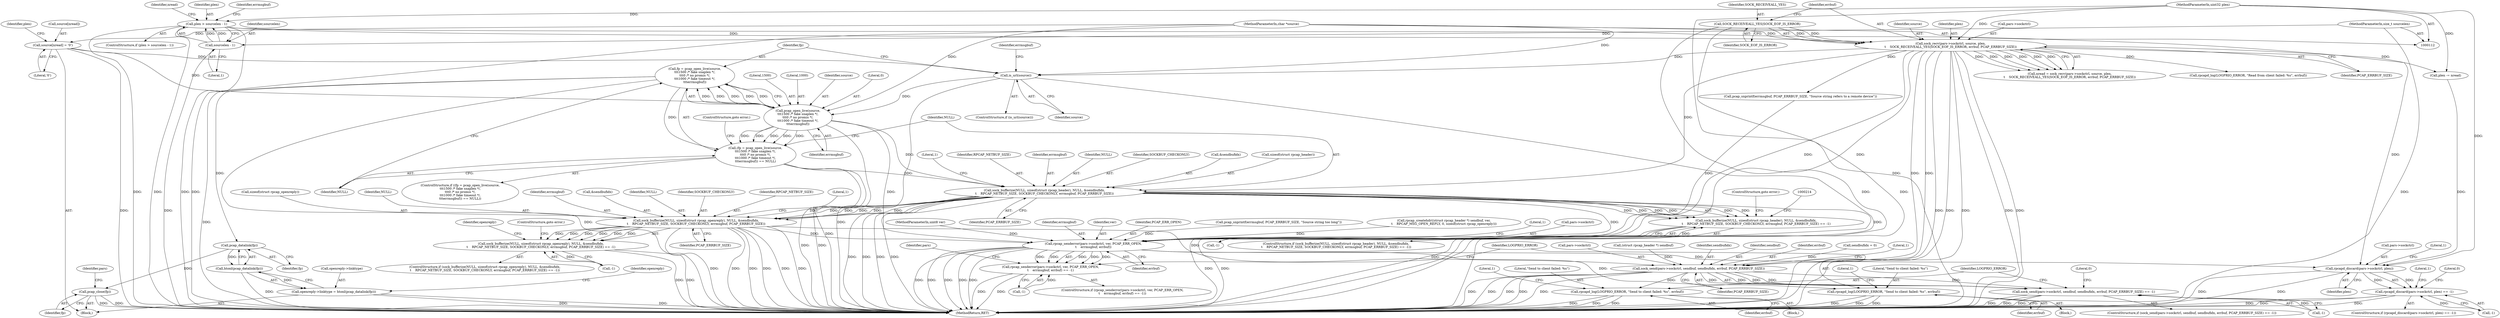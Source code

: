 digraph "0_libpcap_33834cb2a4d035b52aa2a26742f832a112e90a0a@API" {
"1000186" [label="(Call,fp = pcap_open_live(source,\n\t\t\t1500 /* fake snaplen */,\n\t\t\t0 /* no promis */,\n\t\t\t1000 /* fake timeout */,\n\t\t\terrmsgbuf))"];
"1000188" [label="(Call,pcap_open_live(source,\n\t\t\t1500 /* fake snaplen */,\n\t\t\t0 /* no promis */,\n\t\t\t1000 /* fake timeout */,\n\t\t\terrmsgbuf))"];
"1000167" [label="(Call,source[nread] = '\0')"];
"1000116" [label="(MethodParameterIn,char *source)"];
"1000176" [label="(Call,is_url(source))"];
"1000143" [label="(Call,sock_recv(pars->sockctrl, source, plen,\n\t    SOCK_RECEIVEALL_YES|SOCK_EOF_IS_ERROR, errbuf, PCAP_ERRBUF_SIZE))"];
"1000130" [label="(Call,plen > sourcelen - 1)"];
"1000115" [label="(MethodParameterIn,uint32 plen)"];
"1000132" [label="(Call,sourcelen - 1)"];
"1000117" [label="(MethodParameterIn,size_t sourcelen)"];
"1000149" [label="(Call,SOCK_RECEIVEALL_YES|SOCK_EOF_IS_ERROR)"];
"1000185" [label="(Call,(fp = pcap_open_live(source,\n\t\t\t1500 /* fake snaplen */,\n\t\t\t0 /* no promis */,\n\t\t\t1000 /* fake timeout */,\n\t\t\terrmsgbuf)) == NULL)"];
"1000198" [label="(Call,sock_bufferize(NULL, sizeof(struct rpcap_header), NULL, &sendbufidx,\n\t    RPCAP_NETBUF_SIZE, SOCKBUF_CHECKONLY, errmsgbuf, PCAP_ERRBUF_SIZE))"];
"1000197" [label="(Call,sock_bufferize(NULL, sizeof(struct rpcap_header), NULL, &sendbufidx,\n\t    RPCAP_NETBUF_SIZE, SOCKBUF_CHECKONLY, errmsgbuf, PCAP_ERRBUF_SIZE) == -1)"];
"1000231" [label="(Call,sock_bufferize(NULL, sizeof(struct rpcap_openreply), NULL, &sendbufidx,\n\t    RPCAP_NETBUF_SIZE, SOCKBUF_CHECKONLY, errmsgbuf, PCAP_ERRBUF_SIZE))"];
"1000230" [label="(Call,sock_bufferize(NULL, sizeof(struct rpcap_openreply), NULL, &sendbufidx,\n\t    RPCAP_NETBUF_SIZE, SOCKBUF_CHECKONLY, errmsgbuf, PCAP_ERRBUF_SIZE) == -1)"];
"1000266" [label="(Call,sock_send(pars->sockctrl, sendbuf, sendbufidx, errbuf, PCAP_ERRBUF_SIZE))"];
"1000265" [label="(Call,sock_send(pars->sockctrl, sendbuf, sendbufidx, errbuf, PCAP_ERRBUF_SIZE) == -1)"];
"1000277" [label="(Call,rpcapd_log(LOGPRIO_ERROR, \"Send to client failed: %s\", errbuf))"];
"1000289" [label="(Call,rpcap_senderror(pars->sockctrl, ver, PCAP_ERR_OPEN,\n\t    errmsgbuf, errbuf))"];
"1000288" [label="(Call,rpcap_senderror(pars->sockctrl, ver, PCAP_ERR_OPEN,\n\t    errmsgbuf, errbuf) == -1)"];
"1000300" [label="(Call,rpcapd_log(LOGPRIO_ERROR, \"Send to client failed: %s\", errbuf))"];
"1000309" [label="(Call,rpcapd_discard(pars->sockctrl, plen))"];
"1000308" [label="(Call,rpcapd_discard(pars->sockctrl, plen) == -1)"];
"1000255" [label="(Call,pcap_datalink(fp))"];
"1000254" [label="(Call,htonl(pcap_datalink(fp)))"];
"1000250" [label="(Call,openreply->linktype = htonl(pcap_datalink(fp)))"];
"1000262" [label="(Call,pcap_close(fp))"];
"1000232" [label="(Identifier,NULL)"];
"1000297" [label="(Call,-1)"];
"1000230" [label="(Call,sock_bufferize(NULL, sizeof(struct rpcap_openreply), NULL, &sendbufidx,\n\t    RPCAP_NETBUF_SIZE, SOCKBUF_CHECKONLY, errmsgbuf, PCAP_ERRBUF_SIZE) == -1)"];
"1000310" [label="(Call,pars->sockctrl)"];
"1000177" [label="(Identifier,source)"];
"1000115" [label="(MethodParameterIn,uint32 plen)"];
"1000321" [label="(Literal,0)"];
"1000272" [label="(Identifier,errbuf)"];
"1000113" [label="(MethodParameterIn,uint8 ver)"];
"1000149" [label="(Call,SOCK_RECEIVEALL_YES|SOCK_EOF_IS_ERROR)"];
"1000268" [label="(Identifier,pars)"];
"1000206" [label="(Identifier,SOCKBUF_CHECKONLY)"];
"1000264" [label="(ControlStructure,if (sock_send(pars->sockctrl, sendbuf, sendbufidx, errbuf, PCAP_ERRBUF_SIZE) == -1))"];
"1000209" [label="(Call,-1)"];
"1000262" [label="(Call,pcap_close(fp))"];
"1000295" [label="(Identifier,errmsgbuf)"];
"1000131" [label="(Identifier,plen)"];
"1000259" [label="(Identifier,openreply)"];
"1000311" [label="(Identifier,pars)"];
"1000211" [label="(ControlStructure,goto error;)"];
"1000241" [label="(Identifier,PCAP_ERRBUF_SIZE)"];
"1000293" [label="(Identifier,ver)"];
"1000306" [label="(Literal,1)"];
"1000313" [label="(Identifier,plen)"];
"1000277" [label="(Call,rpcapd_log(LOGPRIO_ERROR, \"Send to client failed: %s\", errbuf))"];
"1000199" [label="(Identifier,NULL)"];
"1000132" [label="(Call,sourcelen - 1)"];
"1000125" [label="(Call,sendbufidx = 0)"];
"1000239" [label="(Identifier,SOCKBUF_CHECKONLY)"];
"1000238" [label="(Identifier,RPCAP_NETBUF_SIZE)"];
"1000184" [label="(ControlStructure,if ((fp = pcap_open_live(source,\n\t\t\t1500 /* fake snaplen */,\n\t\t\t0 /* no promis */,\n\t\t\t1000 /* fake timeout */,\n\t\t\terrmsgbuf)) == NULL))"];
"1000144" [label="(Call,pars->sockctrl)"];
"1000243" [label="(Literal,1)"];
"1000203" [label="(Call,&sendbufidx)"];
"1000196" [label="(ControlStructure,if (sock_bufferize(NULL, sizeof(struct rpcap_header), NULL, &sendbufidx,\n\t    RPCAP_NETBUF_SIZE, SOCKBUF_CHECKONLY, errmsgbuf, PCAP_ERRBUF_SIZE) == -1))"];
"1000233" [label="(Call,sizeof(struct rpcap_openreply))"];
"1000255" [label="(Call,pcap_datalink(fp))"];
"1000187" [label="(Identifier,fp)"];
"1000294" [label="(Identifier,PCAP_ERR_OPEN)"];
"1000265" [label="(Call,sock_send(pars->sockctrl, sendbuf, sendbufidx, errbuf, PCAP_ERRBUF_SIZE) == -1)"];
"1000190" [label="(Literal,1500)"];
"1000251" [label="(Call,openreply->linktype)"];
"1000302" [label="(Literal,\"Send to client failed: %s\")"];
"1000160" [label="(Call,rpcapd_log(LOGPRIO_ERROR, \"Read from client failed: %s\", errbuf))"];
"1000129" [label="(ControlStructure,if (plen > sourcelen - 1))"];
"1000153" [label="(Identifier,PCAP_ERRBUF_SIZE)"];
"1000167" [label="(Call,source[nread] = '\0')"];
"1000130" [label="(Call,plen > sourcelen - 1)"];
"1000235" [label="(Identifier,NULL)"];
"1000240" [label="(Identifier,errmsgbuf)"];
"1000242" [label="(Call,-1)"];
"1000168" [label="(Call,source[nread])"];
"1000300" [label="(Call,rpcapd_log(LOGPRIO_ERROR, \"Send to client failed: %s\", errbuf))"];
"1000288" [label="(Call,rpcap_senderror(pars->sockctrl, ver, PCAP_ERR_OPEN,\n\t    errmsgbuf, errbuf) == -1)"];
"1000188" [label="(Call,pcap_open_live(source,\n\t\t\t1500 /* fake snaplen */,\n\t\t\t0 /* no promis */,\n\t\t\t1000 /* fake timeout */,\n\t\t\terrmsgbuf))"];
"1000180" [label="(Identifier,errmsgbuf)"];
"1000236" [label="(Call,&sendbufidx)"];
"1000208" [label="(Identifier,PCAP_ERRBUF_SIZE)"];
"1000185" [label="(Call,(fp = pcap_open_live(source,\n\t\t\t1500 /* fake snaplen */,\n\t\t\t0 /* no promis */,\n\t\t\t1000 /* fake timeout */,\n\t\t\terrmsgbuf)) == NULL)"];
"1000133" [label="(Identifier,sourcelen)"];
"1000275" [label="(Literal,1)"];
"1000314" [label="(Call,-1)"];
"1000287" [label="(ControlStructure,if (rpcap_senderror(pars->sockctrl, ver, PCAP_ERR_OPEN,\n\t    errmsgbuf, errbuf) == -1))"];
"1000267" [label="(Call,pars->sockctrl)"];
"1000193" [label="(Identifier,errmsgbuf)"];
"1000136" [label="(Call,pcap_snprintf(errmsgbuf, PCAP_ERRBUF_SIZE, \"Source string too long\"))"];
"1000263" [label="(Identifier,fp)"];
"1000279" [label="(Literal,\"Send to client failed: %s\")"];
"1000118" [label="(Block,)"];
"1000213" [label="(Call,(struct rpcap_header *) sendbuf)"];
"1000137" [label="(Identifier,errmsgbuf)"];
"1000319" [label="(Literal,1)"];
"1000283" [label="(Literal,1)"];
"1000200" [label="(Call,sizeof(struct rpcap_header))"];
"1000315" [label="(Literal,1)"];
"1000210" [label="(Literal,1)"];
"1000117" [label="(MethodParameterIn,size_t sourcelen)"];
"1000276" [label="(Block,)"];
"1000212" [label="(Call,rpcap_createhdr((struct rpcap_header *) sendbuf, ver,\n\t    RPCAP_MSG_OPEN_REPLY, 0, sizeof(struct rpcap_openreply)))"];
"1000152" [label="(Identifier,errbuf)"];
"1000301" [label="(Identifier,LOGPRIO_ERROR)"];
"1000303" [label="(Identifier,errbuf)"];
"1000273" [label="(Identifier,PCAP_ERRBUF_SIZE)"];
"1000147" [label="(Identifier,source)"];
"1000299" [label="(Block,)"];
"1000195" [label="(ControlStructure,goto error;)"];
"1000205" [label="(Identifier,RPCAP_NETBUF_SIZE)"];
"1000298" [label="(Literal,1)"];
"1000192" [label="(Literal,1000)"];
"1000296" [label="(Identifier,errbuf)"];
"1000179" [label="(Call,pcap_snprintf(errmsgbuf, PCAP_ERRBUF_SIZE, \"Source string refers to a remote device\"))"];
"1000271" [label="(Identifier,sendbufidx)"];
"1000290" [label="(Call,pars->sockctrl)"];
"1000134" [label="(Literal,1)"];
"1000194" [label="(Identifier,NULL)"];
"1000207" [label="(Identifier,errmsgbuf)"];
"1000309" [label="(Call,rpcapd_discard(pars->sockctrl, plen))"];
"1000278" [label="(Identifier,LOGPRIO_ERROR)"];
"1000175" [label="(ControlStructure,if (is_url(source)))"];
"1000250" [label="(Call,openreply->linktype = htonl(pcap_datalink(fp)))"];
"1000280" [label="(Identifier,errbuf)"];
"1000186" [label="(Call,fp = pcap_open_live(source,\n\t\t\t1500 /* fake snaplen */,\n\t\t\t0 /* no promis */,\n\t\t\t1000 /* fake timeout */,\n\t\t\terrmsgbuf))"];
"1000116" [label="(MethodParameterIn,char *source)"];
"1000256" [label="(Identifier,fp)"];
"1000171" [label="(Literal,'\0')"];
"1000270" [label="(Identifier,sendbuf)"];
"1000202" [label="(Identifier,NULL)"];
"1000322" [label="(MethodReturn,RET)"];
"1000173" [label="(Identifier,plen)"];
"1000172" [label="(Call,plen -= nread)"];
"1000246" [label="(Identifier,openreply)"];
"1000198" [label="(Call,sock_bufferize(NULL, sizeof(struct rpcap_header), NULL, &sendbufidx,\n\t    RPCAP_NETBUF_SIZE, SOCKBUF_CHECKONLY, errmsgbuf, PCAP_ERRBUF_SIZE))"];
"1000141" [label="(Call,nread = sock_recv(pars->sockctrl, source, plen,\n\t    SOCK_RECEIVEALL_YES|SOCK_EOF_IS_ERROR, errbuf, PCAP_ERRBUF_SIZE))"];
"1000244" [label="(ControlStructure,goto error;)"];
"1000148" [label="(Identifier,plen)"];
"1000176" [label="(Call,is_url(source))"];
"1000307" [label="(ControlStructure,if (rpcapd_discard(pars->sockctrl, plen) == -1))"];
"1000197" [label="(Call,sock_bufferize(NULL, sizeof(struct rpcap_header), NULL, &sendbufidx,\n\t    RPCAP_NETBUF_SIZE, SOCKBUF_CHECKONLY, errmsgbuf, PCAP_ERRBUF_SIZE) == -1)"];
"1000231" [label="(Call,sock_bufferize(NULL, sizeof(struct rpcap_openreply), NULL, &sendbufidx,\n\t    RPCAP_NETBUF_SIZE, SOCKBUF_CHECKONLY, errmsgbuf, PCAP_ERRBUF_SIZE))"];
"1000189" [label="(Identifier,source)"];
"1000151" [label="(Identifier,SOCK_EOF_IS_ERROR)"];
"1000266" [label="(Call,sock_send(pars->sockctrl, sendbuf, sendbufidx, errbuf, PCAP_ERRBUF_SIZE))"];
"1000142" [label="(Identifier,nread)"];
"1000143" [label="(Call,sock_recv(pars->sockctrl, source, plen,\n\t    SOCK_RECEIVEALL_YES|SOCK_EOF_IS_ERROR, errbuf, PCAP_ERRBUF_SIZE))"];
"1000229" [label="(ControlStructure,if (sock_bufferize(NULL, sizeof(struct rpcap_openreply), NULL, &sendbufidx,\n\t    RPCAP_NETBUF_SIZE, SOCKBUF_CHECKONLY, errmsgbuf, PCAP_ERRBUF_SIZE) == -1))"];
"1000285" [label="(Literal,0)"];
"1000308" [label="(Call,rpcapd_discard(pars->sockctrl, plen) == -1)"];
"1000289" [label="(Call,rpcap_senderror(pars->sockctrl, ver, PCAP_ERR_OPEN,\n\t    errmsgbuf, errbuf))"];
"1000150" [label="(Identifier,SOCK_RECEIVEALL_YES)"];
"1000254" [label="(Call,htonl(pcap_datalink(fp)))"];
"1000274" [label="(Call,-1)"];
"1000191" [label="(Literal,0)"];
"1000186" -> "1000185"  [label="AST: "];
"1000186" -> "1000188"  [label="CFG: "];
"1000187" -> "1000186"  [label="AST: "];
"1000188" -> "1000186"  [label="AST: "];
"1000194" -> "1000186"  [label="CFG: "];
"1000186" -> "1000322"  [label="DDG: "];
"1000186" -> "1000322"  [label="DDG: "];
"1000186" -> "1000185"  [label="DDG: "];
"1000188" -> "1000186"  [label="DDG: "];
"1000188" -> "1000186"  [label="DDG: "];
"1000188" -> "1000186"  [label="DDG: "];
"1000188" -> "1000186"  [label="DDG: "];
"1000188" -> "1000186"  [label="DDG: "];
"1000186" -> "1000255"  [label="DDG: "];
"1000188" -> "1000193"  [label="CFG: "];
"1000189" -> "1000188"  [label="AST: "];
"1000190" -> "1000188"  [label="AST: "];
"1000191" -> "1000188"  [label="AST: "];
"1000192" -> "1000188"  [label="AST: "];
"1000193" -> "1000188"  [label="AST: "];
"1000188" -> "1000322"  [label="DDG: "];
"1000188" -> "1000185"  [label="DDG: "];
"1000188" -> "1000185"  [label="DDG: "];
"1000188" -> "1000185"  [label="DDG: "];
"1000188" -> "1000185"  [label="DDG: "];
"1000188" -> "1000185"  [label="DDG: "];
"1000167" -> "1000188"  [label="DDG: "];
"1000176" -> "1000188"  [label="DDG: "];
"1000116" -> "1000188"  [label="DDG: "];
"1000188" -> "1000198"  [label="DDG: "];
"1000188" -> "1000289"  [label="DDG: "];
"1000167" -> "1000118"  [label="AST: "];
"1000167" -> "1000171"  [label="CFG: "];
"1000168" -> "1000167"  [label="AST: "];
"1000171" -> "1000167"  [label="AST: "];
"1000173" -> "1000167"  [label="CFG: "];
"1000167" -> "1000322"  [label="DDG: "];
"1000116" -> "1000167"  [label="DDG: "];
"1000167" -> "1000176"  [label="DDG: "];
"1000116" -> "1000112"  [label="AST: "];
"1000116" -> "1000322"  [label="DDG: "];
"1000116" -> "1000143"  [label="DDG: "];
"1000116" -> "1000176"  [label="DDG: "];
"1000176" -> "1000175"  [label="AST: "];
"1000176" -> "1000177"  [label="CFG: "];
"1000177" -> "1000176"  [label="AST: "];
"1000180" -> "1000176"  [label="CFG: "];
"1000187" -> "1000176"  [label="CFG: "];
"1000176" -> "1000322"  [label="DDG: "];
"1000176" -> "1000322"  [label="DDG: "];
"1000143" -> "1000176"  [label="DDG: "];
"1000143" -> "1000141"  [label="AST: "];
"1000143" -> "1000153"  [label="CFG: "];
"1000144" -> "1000143"  [label="AST: "];
"1000147" -> "1000143"  [label="AST: "];
"1000148" -> "1000143"  [label="AST: "];
"1000149" -> "1000143"  [label="AST: "];
"1000152" -> "1000143"  [label="AST: "];
"1000153" -> "1000143"  [label="AST: "];
"1000141" -> "1000143"  [label="CFG: "];
"1000143" -> "1000322"  [label="DDG: "];
"1000143" -> "1000322"  [label="DDG: "];
"1000143" -> "1000322"  [label="DDG: "];
"1000143" -> "1000322"  [label="DDG: "];
"1000143" -> "1000322"  [label="DDG: "];
"1000143" -> "1000141"  [label="DDG: "];
"1000143" -> "1000141"  [label="DDG: "];
"1000143" -> "1000141"  [label="DDG: "];
"1000143" -> "1000141"  [label="DDG: "];
"1000143" -> "1000141"  [label="DDG: "];
"1000143" -> "1000141"  [label="DDG: "];
"1000130" -> "1000143"  [label="DDG: "];
"1000115" -> "1000143"  [label="DDG: "];
"1000149" -> "1000143"  [label="DDG: "];
"1000149" -> "1000143"  [label="DDG: "];
"1000143" -> "1000160"  [label="DDG: "];
"1000143" -> "1000172"  [label="DDG: "];
"1000143" -> "1000179"  [label="DDG: "];
"1000143" -> "1000198"  [label="DDG: "];
"1000143" -> "1000266"  [label="DDG: "];
"1000143" -> "1000266"  [label="DDG: "];
"1000143" -> "1000289"  [label="DDG: "];
"1000143" -> "1000289"  [label="DDG: "];
"1000130" -> "1000129"  [label="AST: "];
"1000130" -> "1000132"  [label="CFG: "];
"1000131" -> "1000130"  [label="AST: "];
"1000132" -> "1000130"  [label="AST: "];
"1000137" -> "1000130"  [label="CFG: "];
"1000142" -> "1000130"  [label="CFG: "];
"1000130" -> "1000322"  [label="DDG: "];
"1000130" -> "1000322"  [label="DDG: "];
"1000130" -> "1000322"  [label="DDG: "];
"1000115" -> "1000130"  [label="DDG: "];
"1000132" -> "1000130"  [label="DDG: "];
"1000132" -> "1000130"  [label="DDG: "];
"1000130" -> "1000309"  [label="DDG: "];
"1000115" -> "1000112"  [label="AST: "];
"1000115" -> "1000322"  [label="DDG: "];
"1000115" -> "1000172"  [label="DDG: "];
"1000115" -> "1000309"  [label="DDG: "];
"1000132" -> "1000134"  [label="CFG: "];
"1000133" -> "1000132"  [label="AST: "];
"1000134" -> "1000132"  [label="AST: "];
"1000132" -> "1000322"  [label="DDG: "];
"1000117" -> "1000132"  [label="DDG: "];
"1000117" -> "1000112"  [label="AST: "];
"1000117" -> "1000322"  [label="DDG: "];
"1000149" -> "1000151"  [label="CFG: "];
"1000150" -> "1000149"  [label="AST: "];
"1000151" -> "1000149"  [label="AST: "];
"1000152" -> "1000149"  [label="CFG: "];
"1000149" -> "1000322"  [label="DDG: "];
"1000149" -> "1000322"  [label="DDG: "];
"1000185" -> "1000184"  [label="AST: "];
"1000185" -> "1000194"  [label="CFG: "];
"1000194" -> "1000185"  [label="AST: "];
"1000195" -> "1000185"  [label="CFG: "];
"1000199" -> "1000185"  [label="CFG: "];
"1000185" -> "1000322"  [label="DDG: "];
"1000185" -> "1000322"  [label="DDG: "];
"1000185" -> "1000198"  [label="DDG: "];
"1000198" -> "1000197"  [label="AST: "];
"1000198" -> "1000208"  [label="CFG: "];
"1000199" -> "1000198"  [label="AST: "];
"1000200" -> "1000198"  [label="AST: "];
"1000202" -> "1000198"  [label="AST: "];
"1000203" -> "1000198"  [label="AST: "];
"1000205" -> "1000198"  [label="AST: "];
"1000206" -> "1000198"  [label="AST: "];
"1000207" -> "1000198"  [label="AST: "];
"1000208" -> "1000198"  [label="AST: "];
"1000210" -> "1000198"  [label="CFG: "];
"1000198" -> "1000322"  [label="DDG: "];
"1000198" -> "1000322"  [label="DDG: "];
"1000198" -> "1000322"  [label="DDG: "];
"1000198" -> "1000322"  [label="DDG: "];
"1000198" -> "1000322"  [label="DDG: "];
"1000198" -> "1000197"  [label="DDG: "];
"1000198" -> "1000197"  [label="DDG: "];
"1000198" -> "1000197"  [label="DDG: "];
"1000198" -> "1000197"  [label="DDG: "];
"1000198" -> "1000197"  [label="DDG: "];
"1000198" -> "1000197"  [label="DDG: "];
"1000198" -> "1000231"  [label="DDG: "];
"1000198" -> "1000231"  [label="DDG: "];
"1000198" -> "1000231"  [label="DDG: "];
"1000198" -> "1000231"  [label="DDG: "];
"1000198" -> "1000231"  [label="DDG: "];
"1000198" -> "1000231"  [label="DDG: "];
"1000198" -> "1000289"  [label="DDG: "];
"1000197" -> "1000196"  [label="AST: "];
"1000197" -> "1000209"  [label="CFG: "];
"1000209" -> "1000197"  [label="AST: "];
"1000211" -> "1000197"  [label="CFG: "];
"1000214" -> "1000197"  [label="CFG: "];
"1000197" -> "1000322"  [label="DDG: "];
"1000197" -> "1000322"  [label="DDG: "];
"1000209" -> "1000197"  [label="DDG: "];
"1000231" -> "1000230"  [label="AST: "];
"1000231" -> "1000241"  [label="CFG: "];
"1000232" -> "1000231"  [label="AST: "];
"1000233" -> "1000231"  [label="AST: "];
"1000235" -> "1000231"  [label="AST: "];
"1000236" -> "1000231"  [label="AST: "];
"1000238" -> "1000231"  [label="AST: "];
"1000239" -> "1000231"  [label="AST: "];
"1000240" -> "1000231"  [label="AST: "];
"1000241" -> "1000231"  [label="AST: "];
"1000243" -> "1000231"  [label="CFG: "];
"1000231" -> "1000322"  [label="DDG: "];
"1000231" -> "1000322"  [label="DDG: "];
"1000231" -> "1000322"  [label="DDG: "];
"1000231" -> "1000322"  [label="DDG: "];
"1000231" -> "1000322"  [label="DDG: "];
"1000231" -> "1000322"  [label="DDG: "];
"1000231" -> "1000230"  [label="DDG: "];
"1000231" -> "1000230"  [label="DDG: "];
"1000231" -> "1000230"  [label="DDG: "];
"1000231" -> "1000230"  [label="DDG: "];
"1000231" -> "1000230"  [label="DDG: "];
"1000231" -> "1000230"  [label="DDG: "];
"1000231" -> "1000266"  [label="DDG: "];
"1000231" -> "1000289"  [label="DDG: "];
"1000230" -> "1000229"  [label="AST: "];
"1000230" -> "1000242"  [label="CFG: "];
"1000242" -> "1000230"  [label="AST: "];
"1000244" -> "1000230"  [label="CFG: "];
"1000246" -> "1000230"  [label="CFG: "];
"1000230" -> "1000322"  [label="DDG: "];
"1000230" -> "1000322"  [label="DDG: "];
"1000242" -> "1000230"  [label="DDG: "];
"1000266" -> "1000265"  [label="AST: "];
"1000266" -> "1000273"  [label="CFG: "];
"1000267" -> "1000266"  [label="AST: "];
"1000270" -> "1000266"  [label="AST: "];
"1000271" -> "1000266"  [label="AST: "];
"1000272" -> "1000266"  [label="AST: "];
"1000273" -> "1000266"  [label="AST: "];
"1000275" -> "1000266"  [label="CFG: "];
"1000266" -> "1000322"  [label="DDG: "];
"1000266" -> "1000322"  [label="DDG: "];
"1000266" -> "1000322"  [label="DDG: "];
"1000266" -> "1000322"  [label="DDG: "];
"1000266" -> "1000322"  [label="DDG: "];
"1000266" -> "1000265"  [label="DDG: "];
"1000266" -> "1000265"  [label="DDG: "];
"1000266" -> "1000265"  [label="DDG: "];
"1000266" -> "1000265"  [label="DDG: "];
"1000266" -> "1000265"  [label="DDG: "];
"1000213" -> "1000266"  [label="DDG: "];
"1000125" -> "1000266"  [label="DDG: "];
"1000266" -> "1000277"  [label="DDG: "];
"1000265" -> "1000264"  [label="AST: "];
"1000265" -> "1000274"  [label="CFG: "];
"1000274" -> "1000265"  [label="AST: "];
"1000278" -> "1000265"  [label="CFG: "];
"1000285" -> "1000265"  [label="CFG: "];
"1000265" -> "1000322"  [label="DDG: "];
"1000265" -> "1000322"  [label="DDG: "];
"1000265" -> "1000322"  [label="DDG: "];
"1000274" -> "1000265"  [label="DDG: "];
"1000277" -> "1000276"  [label="AST: "];
"1000277" -> "1000280"  [label="CFG: "];
"1000278" -> "1000277"  [label="AST: "];
"1000279" -> "1000277"  [label="AST: "];
"1000280" -> "1000277"  [label="AST: "];
"1000283" -> "1000277"  [label="CFG: "];
"1000277" -> "1000322"  [label="DDG: "];
"1000277" -> "1000322"  [label="DDG: "];
"1000277" -> "1000322"  [label="DDG: "];
"1000289" -> "1000288"  [label="AST: "];
"1000289" -> "1000296"  [label="CFG: "];
"1000290" -> "1000289"  [label="AST: "];
"1000293" -> "1000289"  [label="AST: "];
"1000294" -> "1000289"  [label="AST: "];
"1000295" -> "1000289"  [label="AST: "];
"1000296" -> "1000289"  [label="AST: "];
"1000298" -> "1000289"  [label="CFG: "];
"1000289" -> "1000322"  [label="DDG: "];
"1000289" -> "1000322"  [label="DDG: "];
"1000289" -> "1000322"  [label="DDG: "];
"1000289" -> "1000322"  [label="DDG: "];
"1000289" -> "1000322"  [label="DDG: "];
"1000289" -> "1000288"  [label="DDG: "];
"1000289" -> "1000288"  [label="DDG: "];
"1000289" -> "1000288"  [label="DDG: "];
"1000289" -> "1000288"  [label="DDG: "];
"1000289" -> "1000288"  [label="DDG: "];
"1000212" -> "1000289"  [label="DDG: "];
"1000113" -> "1000289"  [label="DDG: "];
"1000179" -> "1000289"  [label="DDG: "];
"1000136" -> "1000289"  [label="DDG: "];
"1000289" -> "1000300"  [label="DDG: "];
"1000289" -> "1000309"  [label="DDG: "];
"1000288" -> "1000287"  [label="AST: "];
"1000288" -> "1000297"  [label="CFG: "];
"1000297" -> "1000288"  [label="AST: "];
"1000301" -> "1000288"  [label="CFG: "];
"1000311" -> "1000288"  [label="CFG: "];
"1000288" -> "1000322"  [label="DDG: "];
"1000288" -> "1000322"  [label="DDG: "];
"1000297" -> "1000288"  [label="DDG: "];
"1000300" -> "1000299"  [label="AST: "];
"1000300" -> "1000303"  [label="CFG: "];
"1000301" -> "1000300"  [label="AST: "];
"1000302" -> "1000300"  [label="AST: "];
"1000303" -> "1000300"  [label="AST: "];
"1000306" -> "1000300"  [label="CFG: "];
"1000300" -> "1000322"  [label="DDG: "];
"1000300" -> "1000322"  [label="DDG: "];
"1000300" -> "1000322"  [label="DDG: "];
"1000309" -> "1000308"  [label="AST: "];
"1000309" -> "1000313"  [label="CFG: "];
"1000310" -> "1000309"  [label="AST: "];
"1000313" -> "1000309"  [label="AST: "];
"1000315" -> "1000309"  [label="CFG: "];
"1000309" -> "1000322"  [label="DDG: "];
"1000309" -> "1000322"  [label="DDG: "];
"1000309" -> "1000308"  [label="DDG: "];
"1000309" -> "1000308"  [label="DDG: "];
"1000172" -> "1000309"  [label="DDG: "];
"1000308" -> "1000307"  [label="AST: "];
"1000308" -> "1000314"  [label="CFG: "];
"1000314" -> "1000308"  [label="AST: "];
"1000319" -> "1000308"  [label="CFG: "];
"1000321" -> "1000308"  [label="CFG: "];
"1000308" -> "1000322"  [label="DDG: "];
"1000308" -> "1000322"  [label="DDG: "];
"1000308" -> "1000322"  [label="DDG: "];
"1000314" -> "1000308"  [label="DDG: "];
"1000255" -> "1000254"  [label="AST: "];
"1000255" -> "1000256"  [label="CFG: "];
"1000256" -> "1000255"  [label="AST: "];
"1000254" -> "1000255"  [label="CFG: "];
"1000255" -> "1000254"  [label="DDG: "];
"1000255" -> "1000262"  [label="DDG: "];
"1000254" -> "1000250"  [label="AST: "];
"1000250" -> "1000254"  [label="CFG: "];
"1000254" -> "1000322"  [label="DDG: "];
"1000254" -> "1000250"  [label="DDG: "];
"1000250" -> "1000118"  [label="AST: "];
"1000251" -> "1000250"  [label="AST: "];
"1000259" -> "1000250"  [label="CFG: "];
"1000250" -> "1000322"  [label="DDG: "];
"1000250" -> "1000322"  [label="DDG: "];
"1000262" -> "1000118"  [label="AST: "];
"1000262" -> "1000263"  [label="CFG: "];
"1000263" -> "1000262"  [label="AST: "];
"1000268" -> "1000262"  [label="CFG: "];
"1000262" -> "1000322"  [label="DDG: "];
"1000262" -> "1000322"  [label="DDG: "];
}
